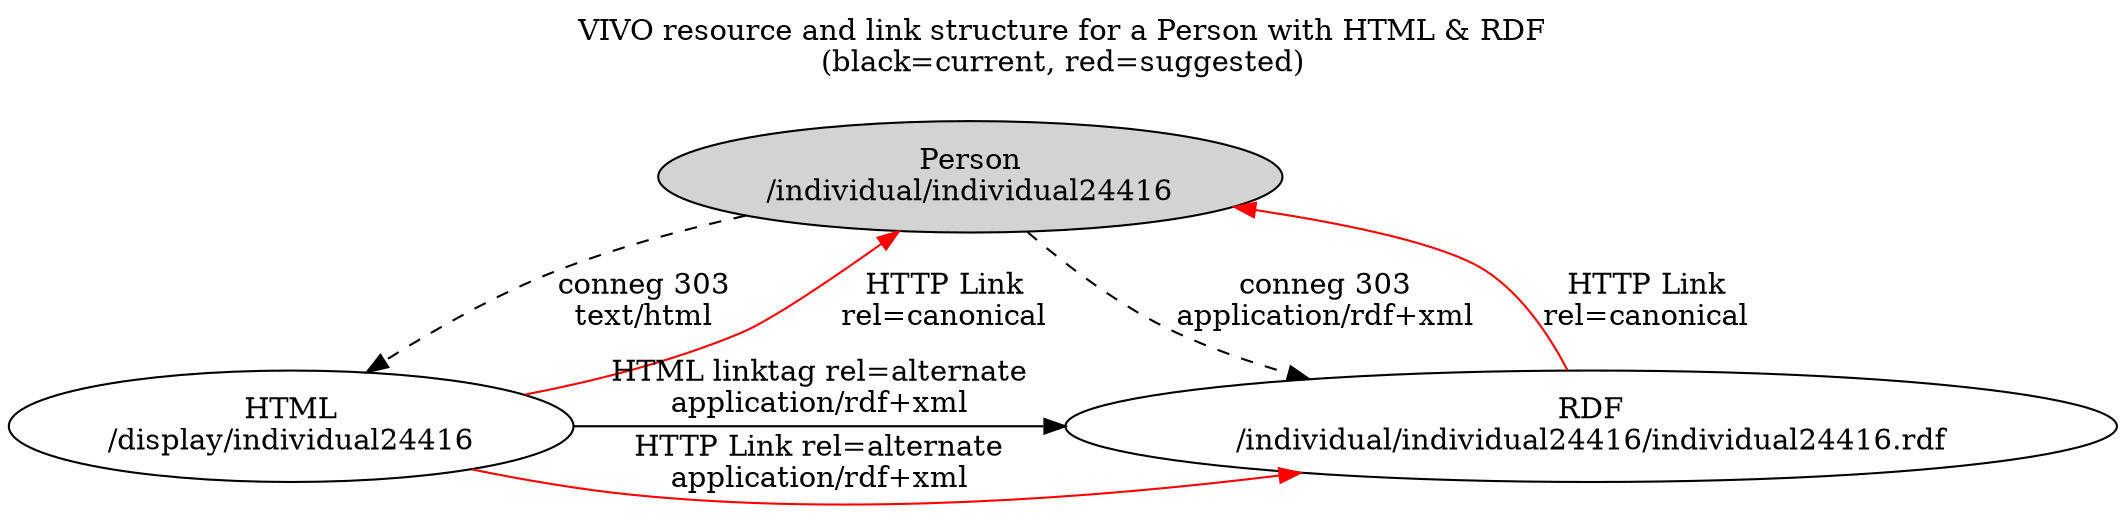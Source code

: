 digraph VIVO_PERSON {
    labelloc="t"
    nodesep=0.5
    label="VIVO resource and link structure for a Person with HTML & RDF\n(black=current, red=suggested)\n\n";
    Person [ label="Person\n/individual/individual24416", style=filled ]
    HTML [ label="HTML\n/display/individual24416" ]
    RDF [ label="RDF\n/individual/individual24416/individual24416.rdf" ]
    //
    Person -> RDF [ style=dashed, label="conneg 303\napplication/rdf+xml" ]
    Person -> HTML [ style=dashed, label="conneg 303\ntext/html" ]
    HTML -> RDF [ label="HTML linktag rel=alternate\napplication/rdf+xml" ]
    // Proposed
    HTML -> RDF [ label="HTTP Link rel=alternate\napplication/rdf+xml" color=red ]
    HTML -> Person [ label="HTTP Link\nrel=canonical" color=red ]
    RDF -> Person [ label="HTTP Link\nrel=canonical" color=red ]
    { rank=same HTML RDF }
}